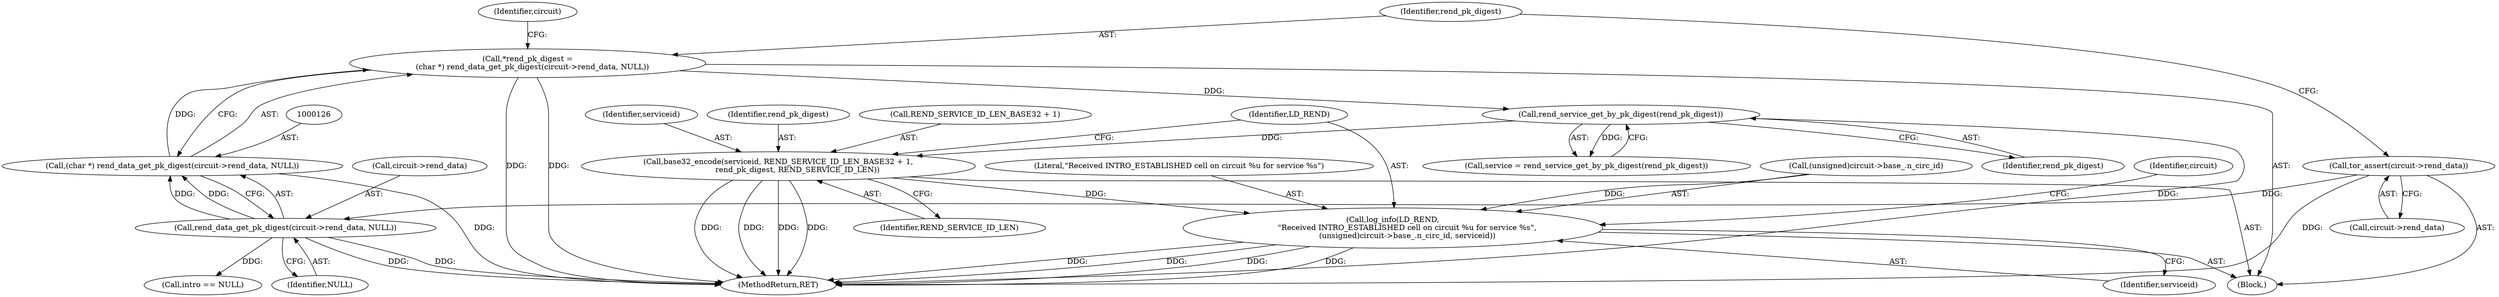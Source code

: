 digraph "1_tor_09ea89764a4d3a907808ed7d4fe42abfe64bd486@del" {
"1000201" [label="(Call,base32_encode(serviceid, REND_SERVICE_ID_LEN_BASE32 + 1,\n                rend_pk_digest, REND_SERVICE_ID_LEN))"];
"1000147" [label="(Call,rend_service_get_by_pk_digest(rend_pk_digest))"];
"1000123" [label="(Call,*rend_pk_digest =\n    (char *) rend_data_get_pk_digest(circuit->rend_data, NULL))"];
"1000125" [label="(Call,(char *) rend_data_get_pk_digest(circuit->rend_data, NULL))"];
"1000127" [label="(Call,rend_data_get_pk_digest(circuit->rend_data, NULL))"];
"1000118" [label="(Call,tor_assert(circuit->rend_data))"];
"1000208" [label="(Call,log_info(LD_REND,\n            \"Received INTRO_ESTABLISHED cell on circuit %u for service %s\",\n            (unsigned)circuit->base_.n_circ_id, serviceid))"];
"1000203" [label="(Call,REND_SERVICE_ID_LEN_BASE32 + 1)"];
"1000220" [label="(Identifier,circuit)"];
"1000148" [label="(Identifier,rend_pk_digest)"];
"1000231" [label="(MethodReturn,RET)"];
"1000136" [label="(Identifier,circuit)"];
"1000127" [label="(Call,rend_data_get_pk_digest(circuit->rend_data, NULL))"];
"1000147" [label="(Call,rend_service_get_by_pk_digest(rend_pk_digest))"];
"1000209" [label="(Identifier,LD_REND)"];
"1000210" [label="(Literal,\"Received INTRO_ESTABLISHED cell on circuit %u for service %s\")"];
"1000145" [label="(Call,service = rend_service_get_by_pk_digest(rend_pk_digest))"];
"1000208" [label="(Call,log_info(LD_REND,\n            \"Received INTRO_ESTABLISHED cell on circuit %u for service %s\",\n            (unsigned)circuit->base_.n_circ_id, serviceid))"];
"1000131" [label="(Identifier,NULL)"];
"1000119" [label="(Call,circuit->rend_data)"];
"1000207" [label="(Identifier,REND_SERVICE_ID_LEN)"];
"1000169" [label="(Call,intro == NULL)"];
"1000218" [label="(Identifier,serviceid)"];
"1000123" [label="(Call,*rend_pk_digest =\n    (char *) rend_data_get_pk_digest(circuit->rend_data, NULL))"];
"1000118" [label="(Call,tor_assert(circuit->rend_data))"];
"1000108" [label="(Block,)"];
"1000125" [label="(Call,(char *) rend_data_get_pk_digest(circuit->rend_data, NULL))"];
"1000124" [label="(Identifier,rend_pk_digest)"];
"1000211" [label="(Call,(unsigned)circuit->base_.n_circ_id)"];
"1000202" [label="(Identifier,serviceid)"];
"1000128" [label="(Call,circuit->rend_data)"];
"1000201" [label="(Call,base32_encode(serviceid, REND_SERVICE_ID_LEN_BASE32 + 1,\n                rend_pk_digest, REND_SERVICE_ID_LEN))"];
"1000206" [label="(Identifier,rend_pk_digest)"];
"1000201" -> "1000108"  [label="AST: "];
"1000201" -> "1000207"  [label="CFG: "];
"1000202" -> "1000201"  [label="AST: "];
"1000203" -> "1000201"  [label="AST: "];
"1000206" -> "1000201"  [label="AST: "];
"1000207" -> "1000201"  [label="AST: "];
"1000209" -> "1000201"  [label="CFG: "];
"1000201" -> "1000231"  [label="DDG: "];
"1000201" -> "1000231"  [label="DDG: "];
"1000201" -> "1000231"  [label="DDG: "];
"1000201" -> "1000231"  [label="DDG: "];
"1000147" -> "1000201"  [label="DDG: "];
"1000201" -> "1000208"  [label="DDG: "];
"1000147" -> "1000145"  [label="AST: "];
"1000147" -> "1000148"  [label="CFG: "];
"1000148" -> "1000147"  [label="AST: "];
"1000145" -> "1000147"  [label="CFG: "];
"1000147" -> "1000231"  [label="DDG: "];
"1000147" -> "1000145"  [label="DDG: "];
"1000123" -> "1000147"  [label="DDG: "];
"1000123" -> "1000108"  [label="AST: "];
"1000123" -> "1000125"  [label="CFG: "];
"1000124" -> "1000123"  [label="AST: "];
"1000125" -> "1000123"  [label="AST: "];
"1000136" -> "1000123"  [label="CFG: "];
"1000123" -> "1000231"  [label="DDG: "];
"1000123" -> "1000231"  [label="DDG: "];
"1000125" -> "1000123"  [label="DDG: "];
"1000125" -> "1000127"  [label="CFG: "];
"1000126" -> "1000125"  [label="AST: "];
"1000127" -> "1000125"  [label="AST: "];
"1000125" -> "1000231"  [label="DDG: "];
"1000127" -> "1000125"  [label="DDG: "];
"1000127" -> "1000125"  [label="DDG: "];
"1000127" -> "1000131"  [label="CFG: "];
"1000128" -> "1000127"  [label="AST: "];
"1000131" -> "1000127"  [label="AST: "];
"1000127" -> "1000231"  [label="DDG: "];
"1000127" -> "1000231"  [label="DDG: "];
"1000118" -> "1000127"  [label="DDG: "];
"1000127" -> "1000169"  [label="DDG: "];
"1000118" -> "1000108"  [label="AST: "];
"1000118" -> "1000119"  [label="CFG: "];
"1000119" -> "1000118"  [label="AST: "];
"1000124" -> "1000118"  [label="CFG: "];
"1000118" -> "1000231"  [label="DDG: "];
"1000208" -> "1000108"  [label="AST: "];
"1000208" -> "1000218"  [label="CFG: "];
"1000209" -> "1000208"  [label="AST: "];
"1000210" -> "1000208"  [label="AST: "];
"1000211" -> "1000208"  [label="AST: "];
"1000218" -> "1000208"  [label="AST: "];
"1000220" -> "1000208"  [label="CFG: "];
"1000208" -> "1000231"  [label="DDG: "];
"1000208" -> "1000231"  [label="DDG: "];
"1000208" -> "1000231"  [label="DDG: "];
"1000208" -> "1000231"  [label="DDG: "];
"1000211" -> "1000208"  [label="DDG: "];
}
